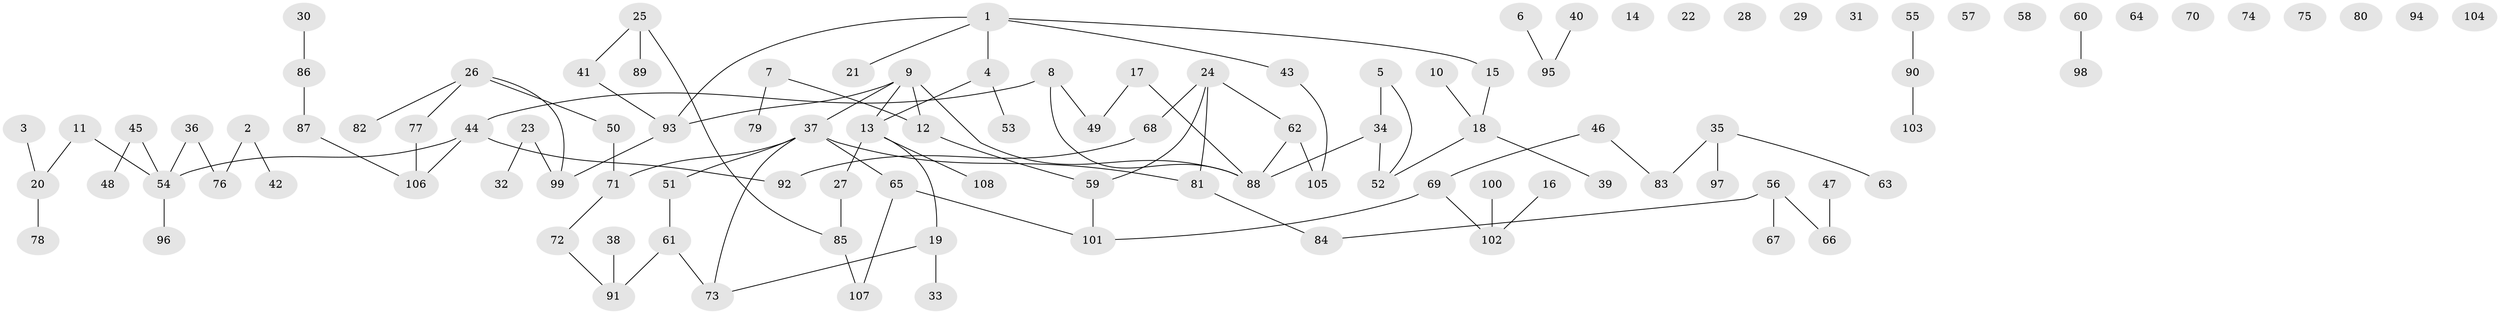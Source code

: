 // coarse degree distribution, {5: 0.04, 2: 0.25333333333333335, 1: 0.25333333333333335, 6: 0.02666666666666667, 3: 0.13333333333333333, 4: 0.09333333333333334, 0: 0.2}
// Generated by graph-tools (version 1.1) at 2025/23/03/03/25 07:23:24]
// undirected, 108 vertices, 106 edges
graph export_dot {
graph [start="1"]
  node [color=gray90,style=filled];
  1;
  2;
  3;
  4;
  5;
  6;
  7;
  8;
  9;
  10;
  11;
  12;
  13;
  14;
  15;
  16;
  17;
  18;
  19;
  20;
  21;
  22;
  23;
  24;
  25;
  26;
  27;
  28;
  29;
  30;
  31;
  32;
  33;
  34;
  35;
  36;
  37;
  38;
  39;
  40;
  41;
  42;
  43;
  44;
  45;
  46;
  47;
  48;
  49;
  50;
  51;
  52;
  53;
  54;
  55;
  56;
  57;
  58;
  59;
  60;
  61;
  62;
  63;
  64;
  65;
  66;
  67;
  68;
  69;
  70;
  71;
  72;
  73;
  74;
  75;
  76;
  77;
  78;
  79;
  80;
  81;
  82;
  83;
  84;
  85;
  86;
  87;
  88;
  89;
  90;
  91;
  92;
  93;
  94;
  95;
  96;
  97;
  98;
  99;
  100;
  101;
  102;
  103;
  104;
  105;
  106;
  107;
  108;
  1 -- 4;
  1 -- 15;
  1 -- 21;
  1 -- 43;
  1 -- 93;
  2 -- 42;
  2 -- 76;
  3 -- 20;
  4 -- 13;
  4 -- 53;
  5 -- 34;
  5 -- 52;
  6 -- 95;
  7 -- 12;
  7 -- 79;
  8 -- 44;
  8 -- 49;
  8 -- 88;
  9 -- 12;
  9 -- 13;
  9 -- 37;
  9 -- 88;
  9 -- 93;
  10 -- 18;
  11 -- 20;
  11 -- 54;
  12 -- 59;
  13 -- 19;
  13 -- 27;
  13 -- 108;
  15 -- 18;
  16 -- 102;
  17 -- 49;
  17 -- 88;
  18 -- 39;
  18 -- 52;
  19 -- 33;
  19 -- 73;
  20 -- 78;
  23 -- 32;
  23 -- 99;
  24 -- 59;
  24 -- 62;
  24 -- 68;
  24 -- 81;
  25 -- 41;
  25 -- 85;
  25 -- 89;
  26 -- 50;
  26 -- 77;
  26 -- 82;
  26 -- 99;
  27 -- 85;
  30 -- 86;
  34 -- 52;
  34 -- 88;
  35 -- 63;
  35 -- 83;
  35 -- 97;
  36 -- 54;
  36 -- 76;
  37 -- 51;
  37 -- 65;
  37 -- 71;
  37 -- 73;
  37 -- 81;
  38 -- 91;
  40 -- 95;
  41 -- 93;
  43 -- 105;
  44 -- 54;
  44 -- 92;
  44 -- 106;
  45 -- 48;
  45 -- 54;
  46 -- 69;
  46 -- 83;
  47 -- 66;
  50 -- 71;
  51 -- 61;
  54 -- 96;
  55 -- 90;
  56 -- 66;
  56 -- 67;
  56 -- 84;
  59 -- 101;
  60 -- 98;
  61 -- 73;
  61 -- 91;
  62 -- 88;
  62 -- 105;
  65 -- 101;
  65 -- 107;
  68 -- 92;
  69 -- 101;
  69 -- 102;
  71 -- 72;
  72 -- 91;
  77 -- 106;
  81 -- 84;
  85 -- 107;
  86 -- 87;
  87 -- 106;
  90 -- 103;
  93 -- 99;
  100 -- 102;
}
